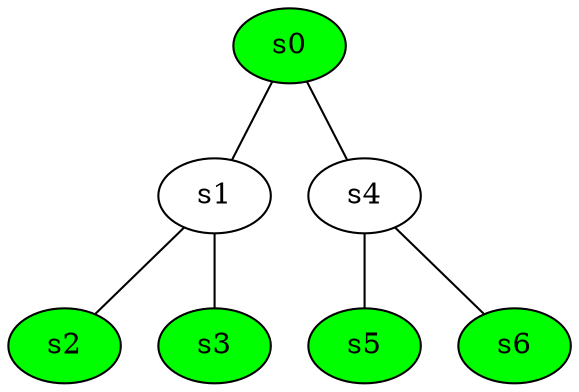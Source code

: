 graph "arbre2x2" {

  "s0" -- "s1";
  "s0" -- "s4";
  "s0"  [style = filled, peripheries = 1, fillcolor = green, fontcolor = black, color = black];
  "s1" -- "s2";
  "s1" -- "s3";
  "s1"  [style = filled, peripheries = 1, fillcolor = white, fontcolor = black, color = black];
  "s2"  [style = filled, peripheries = 1, fillcolor = green, fontcolor = black, color = black];
  "s3"  [style = filled, peripheries = 1, fillcolor = green, fontcolor = black, color = black];
  "s4" -- "s5";
  "s4" -- "s6";
  "s4"  [style = filled, peripheries = 1, fillcolor = white, fontcolor = black, color = black];
  "s5"  [style = filled, peripheries = 1, fillcolor = green, fontcolor = black, color = black];
  "s6"  [style = filled, peripheries = 1, fillcolor = green, fontcolor = black, color = black];
}
